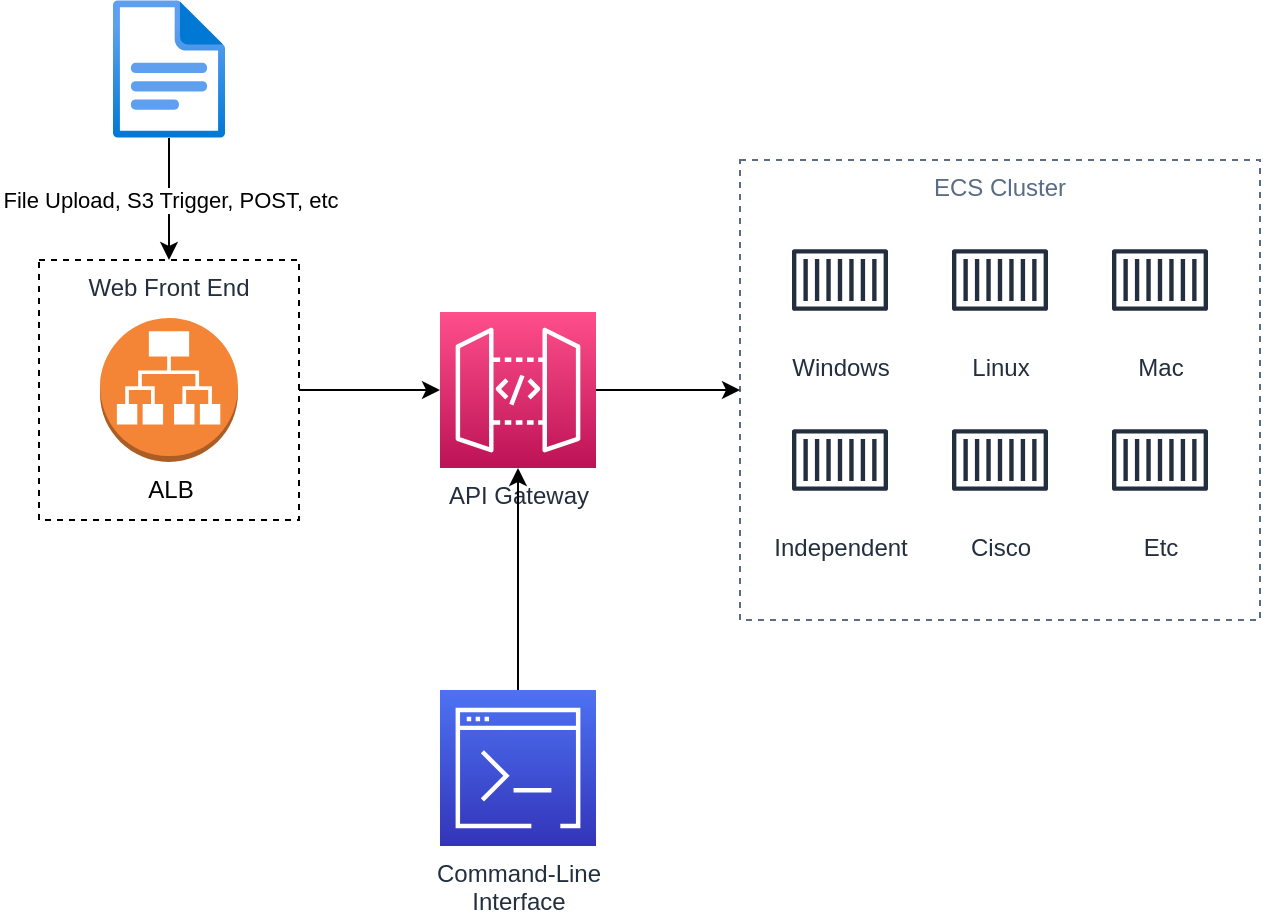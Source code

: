 <mxfile version="17.4.2" type="device"><diagram id="Ht1M8jgEwFfnCIfOTk4-" name="Page-1"><mxGraphModel dx="946" dy="601" grid="1" gridSize="10" guides="1" tooltips="1" connect="1" arrows="1" fold="1" page="1" pageScale="1" pageWidth="1169" pageHeight="827" math="0" shadow="0"><root><mxCell id="0"/><mxCell id="1" parent="0"/><mxCell id="qZwriSyzirGLfV1vGYYJ-1" value="ECS Cluster" style="fillColor=none;strokeColor=#5A6C86;dashed=1;verticalAlign=top;fontStyle=0;fontColor=#5A6C86;" parent="1" vertex="1"><mxGeometry x="440" y="110" width="260" height="230" as="geometry"/></mxCell><mxCell id="qZwriSyzirGLfV1vGYYJ-3" value="Independent" style="sketch=0;outlineConnect=0;fontColor=#232F3E;gradientColor=none;strokeColor=#232F3E;fillColor=#ffffff;dashed=0;verticalLabelPosition=bottom;verticalAlign=top;align=center;html=1;fontSize=12;fontStyle=0;aspect=fixed;shape=mxgraph.aws4.resourceIcon;resIcon=mxgraph.aws4.container_1;" parent="1" vertex="1"><mxGeometry x="460" y="230" width="60" height="60" as="geometry"/></mxCell><mxCell id="qZwriSyzirGLfV1vGYYJ-5" value="Mac" style="sketch=0;outlineConnect=0;fontColor=#232F3E;gradientColor=none;strokeColor=#232F3E;fillColor=#ffffff;dashed=0;verticalLabelPosition=bottom;verticalAlign=top;align=center;html=1;fontSize=12;fontStyle=0;aspect=fixed;shape=mxgraph.aws4.resourceIcon;resIcon=mxgraph.aws4.container_1;" parent="1" vertex="1"><mxGeometry x="620" y="140" width="60" height="60" as="geometry"/></mxCell><mxCell id="qZwriSyzirGLfV1vGYYJ-6" value="Cisco" style="sketch=0;outlineConnect=0;fontColor=#232F3E;gradientColor=none;strokeColor=#232F3E;fillColor=#ffffff;dashed=0;verticalLabelPosition=bottom;verticalAlign=top;align=center;html=1;fontSize=12;fontStyle=0;aspect=fixed;shape=mxgraph.aws4.resourceIcon;resIcon=mxgraph.aws4.container_1;" parent="1" vertex="1"><mxGeometry x="540" y="230" width="60" height="60" as="geometry"/></mxCell><mxCell id="qZwriSyzirGLfV1vGYYJ-7" value="Linux" style="sketch=0;outlineConnect=0;fontColor=#232F3E;gradientColor=none;strokeColor=#232F3E;fillColor=#ffffff;dashed=0;verticalLabelPosition=bottom;verticalAlign=top;align=center;html=1;fontSize=12;fontStyle=0;aspect=fixed;shape=mxgraph.aws4.resourceIcon;resIcon=mxgraph.aws4.container_1;" parent="1" vertex="1"><mxGeometry x="540" y="140" width="60" height="60" as="geometry"/></mxCell><mxCell id="qZwriSyzirGLfV1vGYYJ-8" value="Windows" style="sketch=0;outlineConnect=0;fontColor=#232F3E;gradientColor=none;strokeColor=#232F3E;fillColor=#ffffff;dashed=0;verticalLabelPosition=bottom;verticalAlign=top;align=center;html=1;fontSize=12;fontStyle=0;aspect=fixed;shape=mxgraph.aws4.resourceIcon;resIcon=mxgraph.aws4.container_1;" parent="1" vertex="1"><mxGeometry x="460" y="140" width="60" height="60" as="geometry"/></mxCell><mxCell id="qZwriSyzirGLfV1vGYYJ-9" value="Etc" style="sketch=0;outlineConnect=0;fontColor=#232F3E;gradientColor=none;strokeColor=#232F3E;fillColor=#ffffff;dashed=0;verticalLabelPosition=bottom;verticalAlign=top;align=center;html=1;fontSize=12;fontStyle=0;aspect=fixed;shape=mxgraph.aws4.resourceIcon;resIcon=mxgraph.aws4.container_1;" parent="1" vertex="1"><mxGeometry x="620" y="230" width="60" height="60" as="geometry"/></mxCell><mxCell id="qZwriSyzirGLfV1vGYYJ-11" style="edgeStyle=orthogonalEdgeStyle;rounded=0;orthogonalLoop=1;jettySize=auto;html=1;entryX=0;entryY=0.5;entryDx=0;entryDy=0;" parent="1" source="qZwriSyzirGLfV1vGYYJ-10" target="qZwriSyzirGLfV1vGYYJ-1" edge="1"><mxGeometry relative="1" as="geometry"/></mxCell><mxCell id="qZwriSyzirGLfV1vGYYJ-10" value="API Gateway" style="sketch=0;points=[[0,0,0],[0.25,0,0],[0.5,0,0],[0.75,0,0],[1,0,0],[0,1,0],[0.25,1,0],[0.5,1,0],[0.75,1,0],[1,1,0],[0,0.25,0],[0,0.5,0],[0,0.75,0],[1,0.25,0],[1,0.5,0],[1,0.75,0]];outlineConnect=0;fontColor=#232F3E;gradientColor=#FF4F8B;gradientDirection=north;fillColor=#BC1356;strokeColor=#ffffff;dashed=0;verticalLabelPosition=bottom;verticalAlign=top;align=center;html=1;fontSize=12;fontStyle=0;aspect=fixed;shape=mxgraph.aws4.resourceIcon;resIcon=mxgraph.aws4.api_gateway;" parent="1" vertex="1"><mxGeometry x="290" y="186" width="78" height="78" as="geometry"/></mxCell><mxCell id="qZwriSyzirGLfV1vGYYJ-12" value="ALB" style="outlineConnect=0;dashed=0;verticalLabelPosition=bottom;verticalAlign=top;align=center;html=1;shape=mxgraph.aws3.application_load_balancer;fillColor=#F58536;gradientColor=none;" parent="1" vertex="1"><mxGeometry x="120" y="189" width="69" height="72" as="geometry"/></mxCell><mxCell id="qZwriSyzirGLfV1vGYYJ-14" style="edgeStyle=orthogonalEdgeStyle;rounded=0;orthogonalLoop=1;jettySize=auto;html=1;entryX=0;entryY=0.5;entryDx=0;entryDy=0;entryPerimeter=0;" parent="1" source="qZwriSyzirGLfV1vGYYJ-13" target="qZwriSyzirGLfV1vGYYJ-10" edge="1"><mxGeometry relative="1" as="geometry"/></mxCell><mxCell id="qZwriSyzirGLfV1vGYYJ-13" value="Web Front End" style="fillColor=none;strokeColor=default;dashed=1;verticalAlign=top;fontStyle=0;fontColor=#232F3D;" parent="1" vertex="1"><mxGeometry x="89.5" y="160" width="130" height="130" as="geometry"/></mxCell><mxCell id="qZwriSyzirGLfV1vGYYJ-16" style="edgeStyle=orthogonalEdgeStyle;rounded=0;orthogonalLoop=1;jettySize=auto;html=1;entryX=0.5;entryY=1;entryDx=0;entryDy=0;entryPerimeter=0;" parent="1" source="qZwriSyzirGLfV1vGYYJ-15" target="qZwriSyzirGLfV1vGYYJ-10" edge="1"><mxGeometry relative="1" as="geometry"/></mxCell><mxCell id="qZwriSyzirGLfV1vGYYJ-15" value="Command-Line&lt;br&gt;Interface" style="sketch=0;points=[[0,0,0],[0.25,0,0],[0.5,0,0],[0.75,0,0],[1,0,0],[0,1,0],[0.25,1,0],[0.5,1,0],[0.75,1,0],[1,1,0],[0,0.25,0],[0,0.5,0],[0,0.75,0],[1,0.25,0],[1,0.5,0],[1,0.75,0]];outlineConnect=0;fontColor=#232F3E;gradientColor=#4D72F3;gradientDirection=north;fillColor=#3334B9;strokeColor=#ffffff;dashed=0;verticalLabelPosition=bottom;verticalAlign=top;align=center;html=1;fontSize=12;fontStyle=0;aspect=fixed;shape=mxgraph.aws4.resourceIcon;resIcon=mxgraph.aws4.command_line_interface;" parent="1" vertex="1"><mxGeometry x="290" y="375" width="78" height="78" as="geometry"/></mxCell><mxCell id="bu1CKhDdNJGjsSw7GbHj-2" value="File Upload, S3 Trigger, POST, etc" style="edgeStyle=orthogonalEdgeStyle;rounded=0;orthogonalLoop=1;jettySize=auto;html=1;entryX=0.5;entryY=0;entryDx=0;entryDy=0;" edge="1" parent="1" source="bu1CKhDdNJGjsSw7GbHj-1" target="qZwriSyzirGLfV1vGYYJ-13"><mxGeometry relative="1" as="geometry"/></mxCell><mxCell id="bu1CKhDdNJGjsSw7GbHj-1" value="" style="aspect=fixed;html=1;points=[];align=center;image;fontSize=12;image=img/lib/azure2/general/File.svg;" vertex="1" parent="1"><mxGeometry x="126.5" y="30" width="56.0" height="69" as="geometry"/></mxCell></root></mxGraphModel></diagram></mxfile>